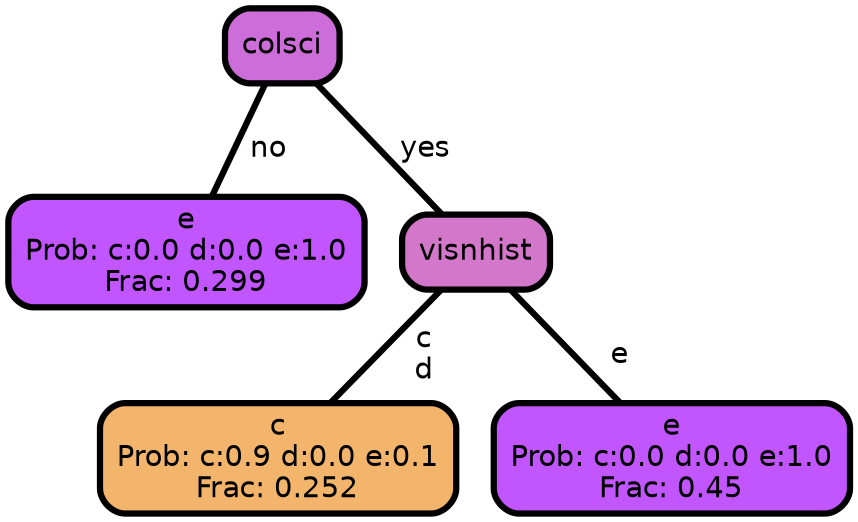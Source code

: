 graph Tree {
node [shape=box, style="filled, rounded",color="black",penwidth="3",fontcolor="black",                 fontname=helvetica] ;
graph [ranksep="0 equally", splines=straight,                 bgcolor=transparent, dpi=200] ;
edge [fontname=helvetica, color=black] ;
0 [label="e
Prob: c:0.0 d:0.0 e:1.0
Frac: 0.299", fillcolor="#c155ff"] ;
1 [label="colsci", fillcolor="#cd6dd9"] ;
2 [label="c
Prob: c:0.9 d:0.0 e:0.1
Frac: 0.252", fillcolor="#f3b56c"] ;
3 [label="visnhist", fillcolor="#d377ca"] ;
4 [label="e
Prob: c:0.0 d:0.0 e:1.0
Frac: 0.45", fillcolor="#c155fe"] ;
1 -- 0 [label=" no",penwidth=3] ;
1 -- 3 [label=" yes",penwidth=3] ;
3 -- 2 [label=" c\n d",penwidth=3] ;
3 -- 4 [label=" e",penwidth=3] ;
{rank = same;}}